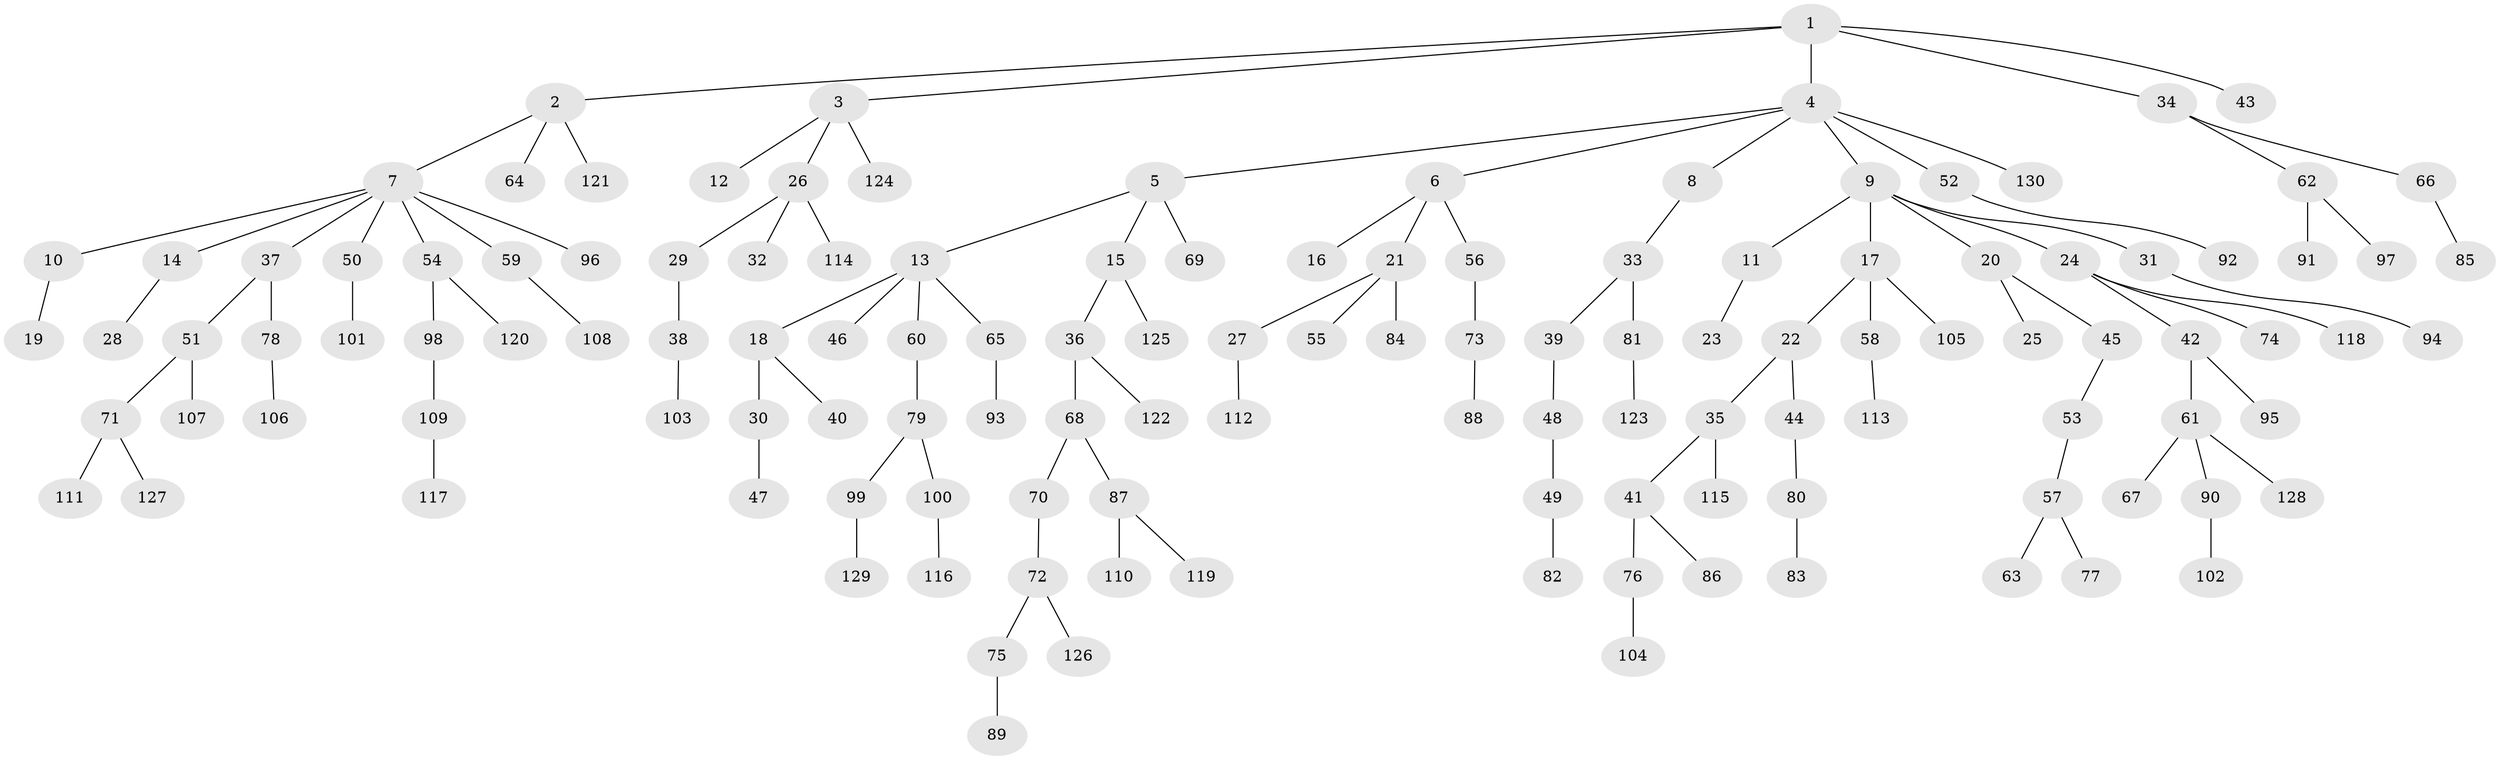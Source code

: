 // Generated by graph-tools (version 1.1) at 2025/26/03/09/25 03:26:25]
// undirected, 130 vertices, 129 edges
graph export_dot {
graph [start="1"]
  node [color=gray90,style=filled];
  1;
  2;
  3;
  4;
  5;
  6;
  7;
  8;
  9;
  10;
  11;
  12;
  13;
  14;
  15;
  16;
  17;
  18;
  19;
  20;
  21;
  22;
  23;
  24;
  25;
  26;
  27;
  28;
  29;
  30;
  31;
  32;
  33;
  34;
  35;
  36;
  37;
  38;
  39;
  40;
  41;
  42;
  43;
  44;
  45;
  46;
  47;
  48;
  49;
  50;
  51;
  52;
  53;
  54;
  55;
  56;
  57;
  58;
  59;
  60;
  61;
  62;
  63;
  64;
  65;
  66;
  67;
  68;
  69;
  70;
  71;
  72;
  73;
  74;
  75;
  76;
  77;
  78;
  79;
  80;
  81;
  82;
  83;
  84;
  85;
  86;
  87;
  88;
  89;
  90;
  91;
  92;
  93;
  94;
  95;
  96;
  97;
  98;
  99;
  100;
  101;
  102;
  103;
  104;
  105;
  106;
  107;
  108;
  109;
  110;
  111;
  112;
  113;
  114;
  115;
  116;
  117;
  118;
  119;
  120;
  121;
  122;
  123;
  124;
  125;
  126;
  127;
  128;
  129;
  130;
  1 -- 2;
  1 -- 3;
  1 -- 4;
  1 -- 34;
  1 -- 43;
  2 -- 7;
  2 -- 64;
  2 -- 121;
  3 -- 12;
  3 -- 26;
  3 -- 124;
  4 -- 5;
  4 -- 6;
  4 -- 8;
  4 -- 9;
  4 -- 52;
  4 -- 130;
  5 -- 13;
  5 -- 15;
  5 -- 69;
  6 -- 16;
  6 -- 21;
  6 -- 56;
  7 -- 10;
  7 -- 14;
  7 -- 37;
  7 -- 50;
  7 -- 54;
  7 -- 59;
  7 -- 96;
  8 -- 33;
  9 -- 11;
  9 -- 17;
  9 -- 20;
  9 -- 24;
  9 -- 31;
  10 -- 19;
  11 -- 23;
  13 -- 18;
  13 -- 46;
  13 -- 60;
  13 -- 65;
  14 -- 28;
  15 -- 36;
  15 -- 125;
  17 -- 22;
  17 -- 58;
  17 -- 105;
  18 -- 30;
  18 -- 40;
  20 -- 25;
  20 -- 45;
  21 -- 27;
  21 -- 55;
  21 -- 84;
  22 -- 35;
  22 -- 44;
  24 -- 42;
  24 -- 74;
  24 -- 118;
  26 -- 29;
  26 -- 32;
  26 -- 114;
  27 -- 112;
  29 -- 38;
  30 -- 47;
  31 -- 94;
  33 -- 39;
  33 -- 81;
  34 -- 62;
  34 -- 66;
  35 -- 41;
  35 -- 115;
  36 -- 68;
  36 -- 122;
  37 -- 51;
  37 -- 78;
  38 -- 103;
  39 -- 48;
  41 -- 76;
  41 -- 86;
  42 -- 61;
  42 -- 95;
  44 -- 80;
  45 -- 53;
  48 -- 49;
  49 -- 82;
  50 -- 101;
  51 -- 71;
  51 -- 107;
  52 -- 92;
  53 -- 57;
  54 -- 98;
  54 -- 120;
  56 -- 73;
  57 -- 63;
  57 -- 77;
  58 -- 113;
  59 -- 108;
  60 -- 79;
  61 -- 67;
  61 -- 90;
  61 -- 128;
  62 -- 91;
  62 -- 97;
  65 -- 93;
  66 -- 85;
  68 -- 70;
  68 -- 87;
  70 -- 72;
  71 -- 111;
  71 -- 127;
  72 -- 75;
  72 -- 126;
  73 -- 88;
  75 -- 89;
  76 -- 104;
  78 -- 106;
  79 -- 99;
  79 -- 100;
  80 -- 83;
  81 -- 123;
  87 -- 110;
  87 -- 119;
  90 -- 102;
  98 -- 109;
  99 -- 129;
  100 -- 116;
  109 -- 117;
}
